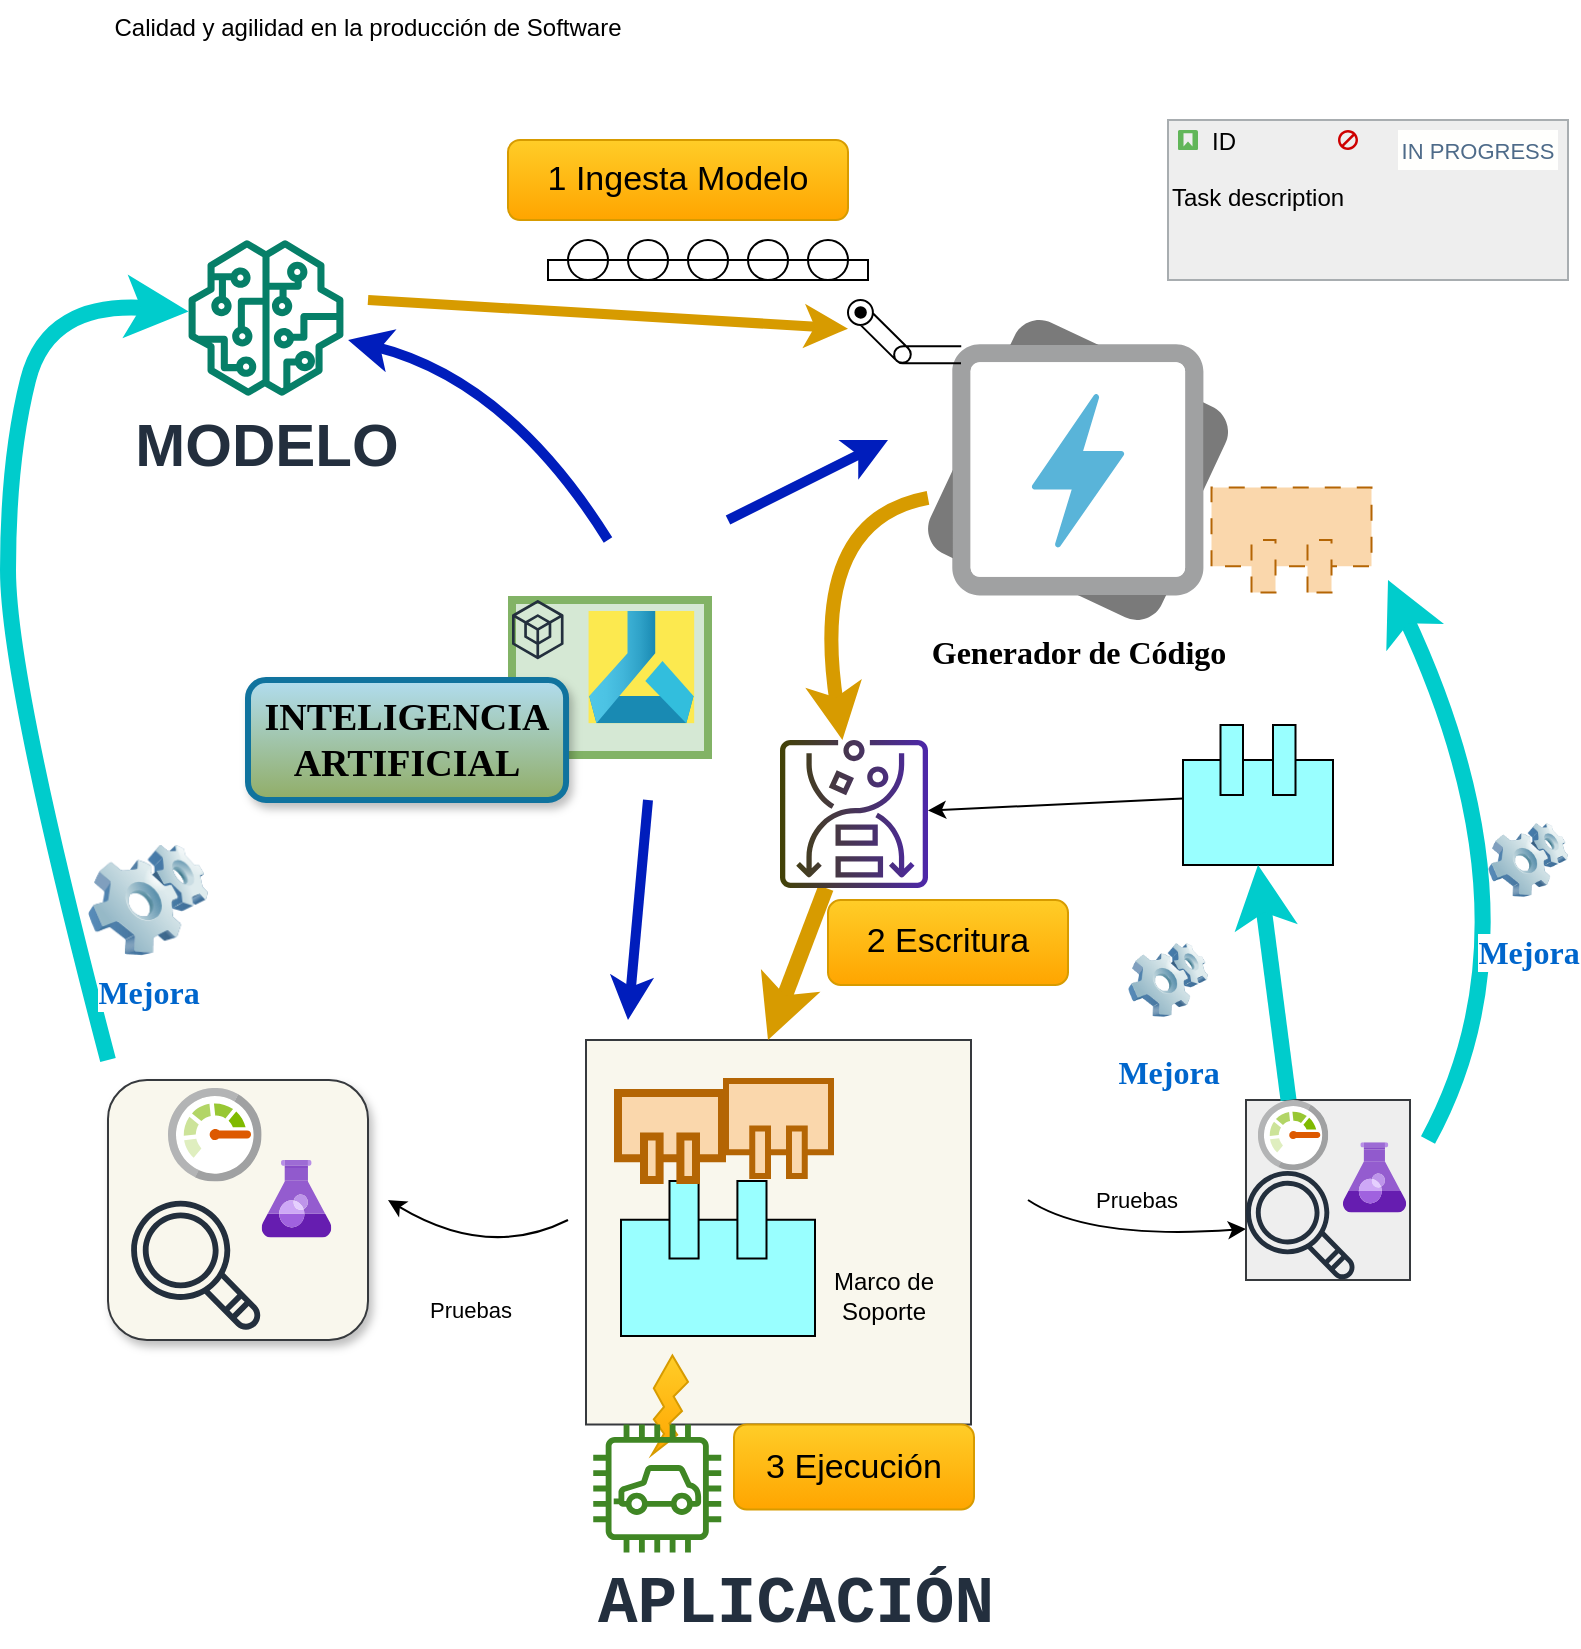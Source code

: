 <mxfile version="21.6.6" type="github">
  <diagram name="Page-1" id="D-YBt0P7oRCqQpfg0WSd">
    <mxGraphModel dx="1434" dy="738" grid="1" gridSize="10" guides="1" tooltips="1" connect="1" arrows="1" fold="1" page="1" pageScale="1" pageWidth="850" pageHeight="1100" math="0" shadow="0">
      <root>
        <mxCell id="0" />
        <mxCell id="1" parent="0" />
        <mxCell id="I7dOiUxlM5Ej7QzCod-e-1" value="&lt;font style=&quot;font-size: 30px;&quot;&gt;MODELO&lt;/font&gt;" style="sketch=0;outlineConnect=0;fontColor=#232F3E;gradientColor=none;fillColor=#067F68;strokeColor=none;dashed=0;verticalLabelPosition=bottom;verticalAlign=top;align=center;html=1;fontSize=12;fontStyle=1;aspect=fixed;pointerEvents=1;shape=mxgraph.aws4.sagemaker_model;" parent="1" vertex="1">
          <mxGeometry x="130" y="140" width="78" height="78" as="geometry" />
        </mxCell>
        <mxCell id="I7dOiUxlM5Ej7QzCod-e-5" value="&lt;div style=&quot;font-size: 16px;&quot;&gt;Generador de Código&lt;/div&gt;" style="image;sketch=0;aspect=fixed;html=1;points=[];align=center;fontSize=16;image=img/lib/mscae/Data_Lake_Analytics.svg;fontFamily=Verdana;fontStyle=1" parent="1" vertex="1">
          <mxGeometry x="500" y="180" width="150" height="150" as="geometry" />
        </mxCell>
        <mxCell id="I7dOiUxlM5Ej7QzCod-e-6" value="&lt;div&gt;Calidad y agilidad en la producción de Software&lt;/div&gt;&lt;div&gt;&lt;br&gt;&lt;/div&gt;" style="text;html=1;strokeColor=none;fillColor=none;align=center;verticalAlign=middle;whiteSpace=wrap;rounded=0;" parent="1" vertex="1">
          <mxGeometry x="50" y="20" width="340" height="42" as="geometry" />
        </mxCell>
        <mxCell id="I7dOiUxlM5Ej7QzCod-e-10" value="" style="curved=1;endArrow=classic;html=1;rounded=0;strokeWidth=5;fillColor=#ffcd28;gradientColor=#ffa500;strokeColor=#d79b00;" parent="1" target="I7dOiUxlM5Ej7QzCod-e-26" edge="1">
          <mxGeometry width="50" height="50" relative="1" as="geometry">
            <mxPoint x="220.002" y="170.001" as="sourcePoint" />
            <mxPoint x="302.29" y="157.08" as="targetPoint" />
          </mxGeometry>
        </mxCell>
        <mxCell id="I7dOiUxlM5Ej7QzCod-e-15" value="" style="html=1;outlineConnect=0;whiteSpace=wrap;fillColor=#99ffff;shape=mxgraph.archimate3.component;rotation=90;" parent="1" vertex="1">
          <mxGeometry x="630" y="380" width="70" height="75" as="geometry" />
        </mxCell>
        <mxCell id="I7dOiUxlM5Ej7QzCod-e-26" value="" style="verticalLabelPosition=bottom;aspect=fixed;html=1;verticalAlign=top;fillColor=strokeColor;align=center;outlineConnect=0;shape=mxgraph.fluid_power.x10060;points=[[1,0.72,0],[1,1,0]]" parent="1" vertex="1">
          <mxGeometry x="460" y="170" width="56.62" height="32" as="geometry" />
        </mxCell>
        <mxCell id="I7dOiUxlM5Ej7QzCod-e-27" value="" style="verticalLabelPosition=bottom;outlineConnect=0;align=center;dashed=0;html=1;verticalAlign=top;shape=mxgraph.pid.misc.roller_conveyor;" parent="1" vertex="1">
          <mxGeometry x="310" y="140" width="160" height="20" as="geometry" />
        </mxCell>
        <mxCell id="I7dOiUxlM5Ej7QzCod-e-29" value="" style="curved=1;endArrow=classic;html=1;rounded=0;fillColor=#ffcd28;gradientColor=#ffa500;strokeColor=#d79b00;strokeWidth=7;" parent="1" source="I7dOiUxlM5Ej7QzCod-e-5" target="mOpAcGfMaJ8iik6jQmdD-8" edge="1">
          <mxGeometry width="50" height="50" relative="1" as="geometry">
            <mxPoint x="490" y="230" as="sourcePoint" />
            <mxPoint x="519" y="416" as="targetPoint" />
            <Array as="points">
              <mxPoint x="440" y="280" />
            </Array>
          </mxGeometry>
        </mxCell>
        <mxCell id="I7dOiUxlM5Ej7QzCod-e-30" value="" style="curved=1;endArrow=classic;html=1;rounded=0;" parent="1" source="I7dOiUxlM5Ej7QzCod-e-15" target="mOpAcGfMaJ8iik6jQmdD-8" edge="1">
          <mxGeometry width="50" height="50" relative="1" as="geometry">
            <mxPoint x="620" y="410" as="sourcePoint" />
            <mxPoint x="481" y="391" as="targetPoint" />
          </mxGeometry>
        </mxCell>
        <mxCell id="mOpAcGfMaJ8iik6jQmdD-1" value="" style="group;fillColor=#f9f7ed;strokeColor=#36393d;" vertex="1" connectable="0" parent="1">
          <mxGeometry x="329" y="540" width="192.5" height="192.25" as="geometry" />
        </mxCell>
        <mxCell id="I7dOiUxlM5Ej7QzCod-e-13" value="" style="html=1;outlineConnect=0;whiteSpace=wrap;fillColor=#99ffff;shape=mxgraph.archimate3.component;rotation=90;" parent="mOpAcGfMaJ8iik6jQmdD-1" vertex="1">
          <mxGeometry x="27.25" y="60.75" width="77.5" height="97" as="geometry" />
        </mxCell>
        <mxCell id="I7dOiUxlM5Ej7QzCod-e-14" value="" style="html=1;outlineConnect=0;whiteSpace=wrap;fillColor=#fad7ac;shape=mxgraph.archimate3.component;rotation=-90;strokeColor=#b46504;strokeWidth=4;" parent="mOpAcGfMaJ8iik6jQmdD-1" vertex="1">
          <mxGeometry x="20.25" y="22.25" width="43.5" height="52" as="geometry" />
        </mxCell>
        <mxCell id="I7dOiUxlM5Ej7QzCod-e-16" value="" style="html=1;outlineConnect=0;whiteSpace=wrap;fillColor=#fad7ac;shape=mxgraph.archimate3.component;rotation=-90;strokeColor=#b46504;strokeWidth=3;" parent="mOpAcGfMaJ8iik6jQmdD-1" vertex="1">
          <mxGeometry x="72.5" y="18" width="47.5" height="52.5" as="geometry" />
        </mxCell>
        <mxCell id="I7dOiUxlM5Ej7QzCod-e-23" value="&lt;div&gt;Marco de Soporte&lt;/div&gt;" style="text;html=1;strokeColor=none;fillColor=none;align=center;verticalAlign=middle;whiteSpace=wrap;rounded=0;" parent="mOpAcGfMaJ8iik6jQmdD-1" vertex="1">
          <mxGeometry x="118.5" y="112.75" width="60" height="30" as="geometry" />
        </mxCell>
        <mxCell id="mOpAcGfMaJ8iik6jQmdD-9" value="" style="verticalLabelPosition=bottom;verticalAlign=top;html=1;shape=mxgraph.basic.flash;fillColor=#ffcd28;gradientColor=#ffa500;strokeColor=#d79b00;" vertex="1" parent="mOpAcGfMaJ8iik6jQmdD-1">
          <mxGeometry x="33" y="157.75" width="18" height="49.5" as="geometry" />
        </mxCell>
        <mxCell id="mOpAcGfMaJ8iik6jQmdD-5" value="" style="curved=1;endArrow=classic;html=1;rounded=0;fillColor=#ffcd28;gradientColor=#ffa500;strokeColor=#d79b00;strokeWidth=8;" edge="1" parent="1" source="mOpAcGfMaJ8iik6jQmdD-8">
          <mxGeometry width="50" height="50" relative="1" as="geometry">
            <mxPoint x="495" y="441" as="sourcePoint" />
            <mxPoint x="420" y="540" as="targetPoint" />
          </mxGeometry>
        </mxCell>
        <mxCell id="mOpAcGfMaJ8iik6jQmdD-8" value="" style="outlineConnect=0;fontColor=#232F3E;gradientColor=#424205;fillColor=#4D27AA;strokeColor=#FFF712;dashed=0;verticalLabelPosition=bottom;verticalAlign=top;align=center;html=1;fontSize=12;fontStyle=0;aspect=fixed;pointerEvents=1;shape=mxgraph.aws4.glue_databrew;rotation=90;strokeWidth=6;" vertex="1" parent="1">
          <mxGeometry x="426" y="390" width="74" height="74" as="geometry" />
        </mxCell>
        <mxCell id="mOpAcGfMaJ8iik6jQmdD-10" value="" style="curved=1;endArrow=classic;html=1;rounded=0;" edge="1" parent="1" target="mOpAcGfMaJ8iik6jQmdD-4">
          <mxGeometry width="50" height="50" relative="1" as="geometry">
            <mxPoint x="550" y="620" as="sourcePoint" />
            <mxPoint x="598.13" y="561.25" as="targetPoint" />
            <Array as="points">
              <mxPoint x="580" y="640" />
            </Array>
          </mxGeometry>
        </mxCell>
        <mxCell id="mOpAcGfMaJ8iik6jQmdD-21" value="Pruebas" style="edgeLabel;html=1;align=center;verticalAlign=middle;resizable=0;points=[];" vertex="1" connectable="0" parent="mOpAcGfMaJ8iik6jQmdD-10">
          <mxGeometry x="-0.295" y="-2" relative="1" as="geometry">
            <mxPoint x="19" y="-22" as="offset" />
          </mxGeometry>
        </mxCell>
        <mxCell id="mOpAcGfMaJ8iik6jQmdD-12" value="" style="group;fillColor=#eeeeee;strokeColor=#36393d;" vertex="1" connectable="0" parent="1">
          <mxGeometry x="659" y="570" width="82" height="90" as="geometry" />
        </mxCell>
        <mxCell id="I7dOiUxlM5Ej7QzCod-e-12" value="" style="image;sketch=0;aspect=fixed;html=1;points=[];align=center;fontSize=12;image=img/lib/mscae/Azure_Test_Plans.svg;" parent="mOpAcGfMaJ8iik6jQmdD-12" vertex="1">
          <mxGeometry x="48.455" y="21.094" width="31.641" height="35.156" as="geometry" />
        </mxCell>
        <mxCell id="I7dOiUxlM5Ej7QzCod-e-18" value="" style="image;sketch=0;aspect=fixed;html=1;points=[];align=center;fontSize=12;image=img/lib/mscae/Monitor.svg;" parent="mOpAcGfMaJ8iik6jQmdD-12" vertex="1">
          <mxGeometry x="5.964" width="35.156" height="35.156" as="geometry" />
        </mxCell>
        <mxCell id="mOpAcGfMaJ8iik6jQmdD-4" value="" style="sketch=0;outlineConnect=0;fontColor=#232F3E;gradientColor=none;fillColor=#232F3D;strokeColor=none;dashed=0;verticalLabelPosition=bottom;verticalAlign=top;align=center;html=1;fontSize=12;fontStyle=0;aspect=fixed;pointerEvents=1;shape=mxgraph.aws4.magnifying_glass;" vertex="1" parent="mOpAcGfMaJ8iik6jQmdD-12">
          <mxGeometry y="35.156" width="54.844" height="54.844" as="geometry" />
        </mxCell>
        <mxCell id="mOpAcGfMaJ8iik6jQmdD-13" value="" style="curved=1;endArrow=classic;html=1;rounded=0;strokeColor=#00CCCC;strokeWidth=8;entryX=1;entryY=0.5;entryDx=0;entryDy=0;entryPerimeter=0;" edge="1" parent="1" source="I7dOiUxlM5Ej7QzCod-e-18" target="I7dOiUxlM5Ej7QzCod-e-15">
          <mxGeometry width="50" height="50" relative="1" as="geometry">
            <mxPoint x="680" y="550" as="sourcePoint" />
            <mxPoint x="620" y="450" as="targetPoint" />
          </mxGeometry>
        </mxCell>
        <mxCell id="mOpAcGfMaJ8iik6jQmdD-15" value="" style="curved=1;endArrow=classic;html=1;rounded=0;fillColor=#eeeeee;strokeColor=#00CCCC;strokeWidth=8;" edge="1" parent="1" target="I7dOiUxlM5Ej7QzCod-e-1">
          <mxGeometry width="50" height="50" relative="1" as="geometry">
            <mxPoint x="90" y="550" as="sourcePoint" />
            <mxPoint x="130" y="239" as="targetPoint" />
            <Array as="points">
              <mxPoint x="40" y="360" />
              <mxPoint x="40" y="250" />
              <mxPoint x="60" y="170" />
            </Array>
          </mxGeometry>
        </mxCell>
        <mxCell id="mOpAcGfMaJ8iik6jQmdD-16" value="" style="group;fillColor=#f9f7ed;strokeColor=#36393d;rounded=1;shadow=1;glass=0;perimeterSpacing=2;" vertex="1" connectable="0" parent="1">
          <mxGeometry x="90" y="560" width="130" height="130" as="geometry" />
        </mxCell>
        <mxCell id="mOpAcGfMaJ8iik6jQmdD-17" value="" style="image;sketch=0;aspect=fixed;html=1;points=[];align=center;fontSize=12;image=img/lib/mscae/Azure_Test_Plans.svg;" vertex="1" parent="mOpAcGfMaJ8iik6jQmdD-16">
          <mxGeometry x="76.82" y="40" width="34.84" height="38.71" as="geometry" />
        </mxCell>
        <mxCell id="mOpAcGfMaJ8iik6jQmdD-18" value="" style="image;sketch=0;aspect=fixed;html=1;points=[];align=center;fontSize=12;image=img/lib/mscae/Monitor.svg;" vertex="1" parent="mOpAcGfMaJ8iik6jQmdD-16">
          <mxGeometry x="30" y="3.96" width="46.82" height="46.82" as="geometry" />
        </mxCell>
        <mxCell id="mOpAcGfMaJ8iik6jQmdD-19" value="" style="sketch=0;outlineConnect=0;fontColor=#232F3E;gradientColor=none;fillColor=#232F3D;strokeColor=none;dashed=0;verticalLabelPosition=bottom;verticalAlign=top;align=center;html=1;fontSize=12;fontStyle=0;aspect=fixed;pointerEvents=1;shape=mxgraph.aws4.magnifying_glass;" vertex="1" parent="mOpAcGfMaJ8iik6jQmdD-16">
          <mxGeometry x="11.56" y="60" width="65.26" height="65.26" as="geometry" />
        </mxCell>
        <mxCell id="mOpAcGfMaJ8iik6jQmdD-20" value="Mejora" style="image;html=1;image=img/lib/clip_art/computers/Software_128x128.png;imageBackground=none;fontSize=16;fontStyle=1;fontFamily=Verdana;fontColor=#0066CC;" vertex="1" parent="1">
          <mxGeometry x="80" y="440" width="60" height="60" as="geometry" />
        </mxCell>
        <mxCell id="mOpAcGfMaJ8iik6jQmdD-22" value="" style="curved=1;endArrow=classic;html=1;rounded=0;" edge="1" parent="1">
          <mxGeometry width="50" height="50" relative="1" as="geometry">
            <mxPoint x="320" y="630" as="sourcePoint" />
            <mxPoint x="230" y="620" as="targetPoint" />
            <Array as="points">
              <mxPoint x="280" y="650" />
            </Array>
          </mxGeometry>
        </mxCell>
        <mxCell id="mOpAcGfMaJ8iik6jQmdD-23" value="Pruebas" style="edgeLabel;html=1;align=center;verticalAlign=middle;resizable=0;points=[];" vertex="1" connectable="0" parent="mOpAcGfMaJ8iik6jQmdD-22">
          <mxGeometry x="-0.295" y="-2" relative="1" as="geometry">
            <mxPoint x="-16" y="30" as="offset" />
          </mxGeometry>
        </mxCell>
        <mxCell id="mOpAcGfMaJ8iik6jQmdD-26" value="" style="html=1;outlineConnect=0;whiteSpace=wrap;fillColor=#fad7ac;shape=mxgraph.archimate3.component;rotation=-90;strokeColor=#b46504;dashed=1;dashPattern=8 8;strokeWidth=1;" vertex="1" parent="1">
          <mxGeometry x="655.5" y="250" width="52.5" height="80" as="geometry" />
        </mxCell>
        <mxCell id="mOpAcGfMaJ8iik6jQmdD-27" value="" style="curved=1;endArrow=classic;html=1;rounded=0;strokeColor=#00CCCC;strokeWidth=8;" edge="1" parent="1">
          <mxGeometry width="50" height="50" relative="1" as="geometry">
            <mxPoint x="750" y="590" as="sourcePoint" />
            <mxPoint x="730" y="310" as="targetPoint" />
            <Array as="points">
              <mxPoint x="810" y="480" />
            </Array>
          </mxGeometry>
        </mxCell>
        <mxCell id="mOpAcGfMaJ8iik6jQmdD-38" value="" style="curved=1;endArrow=classic;html=1;rounded=0;fillColor=#0050ef;strokeColor=#001DBC;strokeWidth=5;" edge="1" parent="1">
          <mxGeometry width="50" height="50" relative="1" as="geometry">
            <mxPoint x="360" y="420" as="sourcePoint" />
            <mxPoint x="350" y="530" as="targetPoint" />
          </mxGeometry>
        </mxCell>
        <mxCell id="mOpAcGfMaJ8iik6jQmdD-40" value="" style="group;fillColor=#d5e8d4;strokeColor=#82b366;strokeWidth=4;" vertex="1" connectable="0" parent="1">
          <mxGeometry x="292" y="320" width="98" height="77.5" as="geometry" />
        </mxCell>
        <mxCell id="mOpAcGfMaJ8iik6jQmdD-41" value="" style="sketch=0;outlineConnect=0;fontColor=#232F3E;gradientColor=none;fillColor=#232F3D;strokeColor=none;dashed=0;verticalLabelPosition=bottom;verticalAlign=top;align=center;html=1;fontSize=12;fontStyle=0;aspect=fixed;pointerEvents=1;shape=mxgraph.aws4.external_sdk;" vertex="1" parent="mOpAcGfMaJ8iik6jQmdD-40">
          <mxGeometry x="-0.004" y="0.002" width="25.779" height="29.576" as="geometry" />
        </mxCell>
        <mxCell id="mOpAcGfMaJ8iik6jQmdD-42" value="" style="image;aspect=fixed;html=1;points=[];align=center;fontSize=19;image=img/lib/azure2/ai_machine_learning/Machine_Learning.svg;fontFamily=Comic Sans MS;imageBackground=#fce94f;labelBackgroundColor=#fce94f;" vertex="1" parent="mOpAcGfMaJ8iik6jQmdD-40">
          <mxGeometry x="38.281" y="5.482" width="52.805" height="56.105" as="geometry" />
        </mxCell>
        <mxCell id="mOpAcGfMaJ8iik6jQmdD-43" value="" style="curved=1;endArrow=classic;html=1;rounded=0;fillColor=#0050ef;strokeColor=#001DBC;strokeWidth=5;" edge="1" parent="1">
          <mxGeometry width="50" height="50" relative="1" as="geometry">
            <mxPoint x="400" y="280" as="sourcePoint" />
            <mxPoint x="480" y="240" as="targetPoint" />
          </mxGeometry>
        </mxCell>
        <mxCell id="I7dOiUxlM5Ej7QzCod-e-3" value="Mejora" style="image;html=1;image=img/lib/clip_art/computers/Software_128x128.png;imageBackground=none;fontSize=16;fontStyle=1;fontFamily=Verdana;fontColor=#0066CC;" parent="1" vertex="1">
          <mxGeometry x="780" y="420" width="40" height="60" as="geometry" />
        </mxCell>
        <mxCell id="mOpAcGfMaJ8iik6jQmdD-28" value="Mejora" style="image;html=1;image=img/lib/clip_art/computers/Software_128x128.png;imageBackground=none;fontSize=16;fontStyle=1;fontFamily=Verdana;fontColor=#0066CC;" vertex="1" parent="1">
          <mxGeometry x="600" y="480" width="40" height="60" as="geometry" />
        </mxCell>
        <mxCell id="mOpAcGfMaJ8iik6jQmdD-49" value="" style="curved=1;endArrow=classic;html=1;rounded=0;fillColor=#0050ef;strokeColor=#001DBC;strokeWidth=5;entryX=1.03;entryY=0.641;entryDx=0;entryDy=0;entryPerimeter=0;" edge="1" parent="1" target="I7dOiUxlM5Ej7QzCod-e-1">
          <mxGeometry width="50" height="50" relative="1" as="geometry">
            <mxPoint x="340" y="290" as="sourcePoint" />
            <mxPoint x="180" y="260" as="targetPoint" />
            <Array as="points">
              <mxPoint x="290" y="210" />
            </Array>
          </mxGeometry>
        </mxCell>
        <mxCell id="mOpAcGfMaJ8iik6jQmdD-52" value="&lt;div style=&quot;font-size: 19px;&quot;&gt;INTELIGENCIA&lt;/div&gt;&lt;div style=&quot;font-size: 19px;&quot;&gt;ARTIFICIAL&lt;br style=&quot;font-size: 19px;&quot;&gt;&lt;/div&gt;" style="text;html=1;strokeColor=#10739e;fillColor=#b1ddf0;align=center;verticalAlign=middle;whiteSpace=wrap;rounded=1;fontFamily=36 days ago Thick BRK;fontSize=19;fontStyle=1;gradientColor=#91AD66;strokeWidth=3;perimeterSpacing=2;glass=0;shadow=1;" vertex="1" parent="1">
          <mxGeometry x="160" y="360" width="159.03" height="60" as="geometry" />
        </mxCell>
        <mxCell id="mOpAcGfMaJ8iik6jQmdD-55" value="Task description" style="html=1;shadow=0;dashed=0;shape=mxgraph.atlassian.issue;issueType=story;issuePriority=blocker;issueStatus=inProgress;verticalAlign=top;align=left;whiteSpace=wrap;overflow=hidden;spacingTop=25;strokeColor=#A8ADB0;fillColor=#EEEEEE;fontSize=12;backgroundOutline=1;sketch=0;" vertex="1" parent="1">
          <mxGeometry x="620" y="80" width="200" height="80" as="geometry" />
        </mxCell>
        <mxCell id="mOpAcGfMaJ8iik6jQmdD-56" value="ID" style="strokeColor=none;fillColor=none;part=1;resizable=0;align=left;autosize=1;points=[];deletable=0;connectable=0;" vertex="1" parent="mOpAcGfMaJ8iik6jQmdD-55">
          <mxGeometry width="60" height="20" relative="1" as="geometry">
            <mxPoint x="20" as="offset" />
          </mxGeometry>
        </mxCell>
        <mxCell id="mOpAcGfMaJ8iik6jQmdD-57" value="1 Ingesta Modelo" style="rounded=1;whiteSpace=wrap;html=1;fillColor=#ffcd28;strokeColor=#d79b00;gradientColor=#ffa500;fontSize=17;" vertex="1" parent="1">
          <mxGeometry x="290" y="90" width="170" height="40" as="geometry" />
        </mxCell>
        <mxCell id="mOpAcGfMaJ8iik6jQmdD-58" value="2 Escritura" style="rounded=1;whiteSpace=wrap;html=1;fillColor=#ffcd28;gradientColor=#ffa500;strokeColor=#d79b00;fontSize=17;" vertex="1" parent="1">
          <mxGeometry x="450" y="470" width="120" height="42.5" as="geometry" />
        </mxCell>
        <mxCell id="I7dOiUxlM5Ej7QzCod-e-2" value="APLICACIÓN" style="sketch=0;outlineConnect=0;fontColor=#232F3E;gradientColor=none;fillColor=#3F8624;strokeColor=none;dashed=0;verticalLabelPosition=bottom;verticalAlign=top;align=left;html=1;fontSize=33;fontStyle=1;aspect=fixed;pointerEvents=1;shape=mxgraph.aws4.car;strokeWidth=9;fontFamily=Courier New;" parent="1" vertex="1">
          <mxGeometry x="332.62" y="732.25" width="64" height="64" as="geometry" />
        </mxCell>
        <mxCell id="mOpAcGfMaJ8iik6jQmdD-62" value="3 Ejecución" style="rounded=1;whiteSpace=wrap;html=1;fillColor=#ffcd28;gradientColor=#ffa500;strokeColor=#d79b00;fontSize=17;" vertex="1" parent="1">
          <mxGeometry x="403" y="732.25" width="120" height="42.5" as="geometry" />
        </mxCell>
      </root>
    </mxGraphModel>
  </diagram>
</mxfile>
